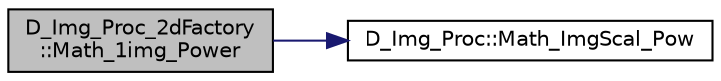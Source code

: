 digraph "D_Img_Proc_2dFactory::Math_1img_Power"
{
 // LATEX_PDF_SIZE
  edge [fontname="Helvetica",fontsize="10",labelfontname="Helvetica",labelfontsize="10"];
  node [fontname="Helvetica",fontsize="10",shape=record];
  rankdir="LR";
  Node1 [label="D_Img_Proc_2dFactory\l::Math_1img_Power",height=0.2,width=0.4,color="black", fillcolor="grey75", style="filled", fontcolor="black",tooltip=" "];
  Node1 -> Node2 [color="midnightblue",fontsize="10",style="solid",fontname="Helvetica"];
  Node2 [label="D_Img_Proc::Math_ImgScal_Pow",height=0.2,width=0.4,color="black", fillcolor="white", style="filled",URL="$class_d___img___proc.html#aaf8c8b366aa6373bcd76d4f58c61f6a9",tooltip=" "];
}
